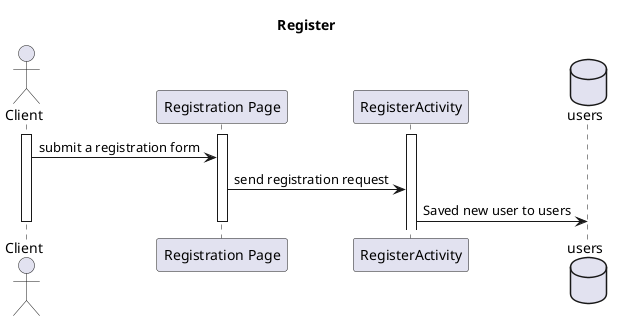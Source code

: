 @startuml
title Register
actor Client

participant "Registration Page" as registrationPage
activate Client
activate registrationPage
activate RegisterActivity
database users

Client -> registrationPage : submit a registration form
registrationPage -> RegisterActivity :  send registration request
RegisterActivity -> users : Saved new user to users
deactivate Client
deactivate registrationPage
@enduml